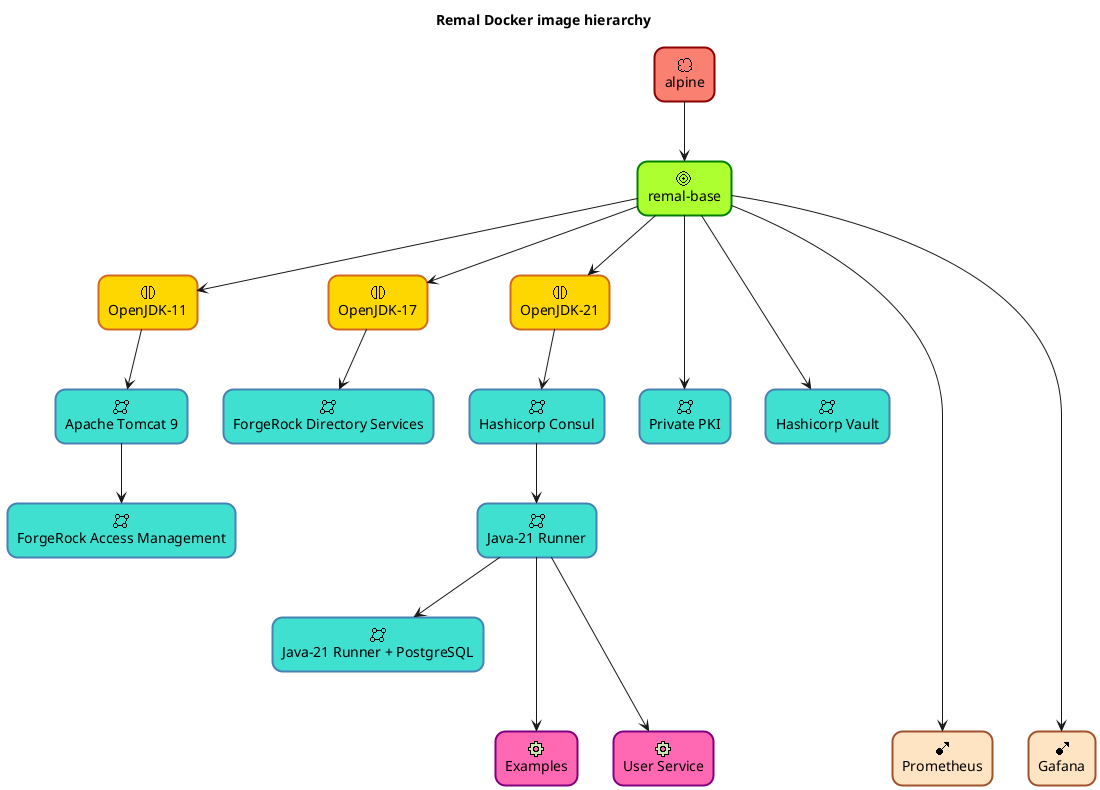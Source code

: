 ' ******************************************************************************
' UML PlantUML diagram that shows the Remal Docker container hierarchy.
'
' Since : July 2023
' Author: Arnold Somogyi <arnold.somogyi@gmail.com>
'
' Copyright (c) 2020-2024 Remal Software and Arnold Somogyi All rights reserved
' ******************************************************************************
@startuml

<style>
  .STYLE_EXTERNAL {
    RoundCorner 20
    LineThickness 2
    LineColor DarkRed
    BackgroundColor Salmon
  }
  .STYLE_BASE {
    RoundCorner 20
    LineThickness 2
    LineColor Green
    BackgroundColor GreenYellow
  }
  .STYLE_CORE {
    RoundCorner 20
    LineThickness 2
    LineColor Chocolate
    BackgroundColor Gold
  }
  .STYLE_INFRA {
    RoundCorner 20
    LineThickness 2
    LineColor SteelBlue
    BackgroundColor Turquoise
  }
  .STYLE_APP {
    RoundCorner 20
    LineThickness 2
    LineColor Purple
    BackgroundColor HotPink
  }
  .STYLE_MONITOR {
    RoundCorner 20
    LineThickness 2
    LineColor Sienna
    BackgroundColor Bisque
  }
</style>

title **Remal Docker image hierarchy**

sprite $JAR_EXTERNAL jar:archimate/meaning
sprite $JAR_BASE     jar:archimate/goal
sprite $JAR_CORE     jar:archimate/interaction
sprite $JAR_INFRA    jar:archimate/network
sprite $JAR_APP      jar:archimate/physical-equipment
sprite $JAR_MONITOR  jar:archimate/assignment

rectangle "alpine"                       as alpine          <<$JAR_EXTERNAL>> <<STYLE_EXTERNAL>>
rectangle "remal-base"                   as base            <<$JAR_BASE>>     <<STYLE_BASE>>
rectangle "OpenJDK-11"                   as java11          <<$JAR_CORE>>     <<STYLE_CORE>>
rectangle "OpenJDK-17"                   as java17          <<$JAR_CORE>>     <<STYLE_CORE>>
rectangle "OpenJDK-21"                   as java21          <<$JAR_CORE>>     <<STYLE_CORE>>
rectangle "Private PKI"                  as pki             <<$JAR_INFRA>>    <<STYLE_INFRA>>
rectangle "Apache Tomcat 9"              as tomcat9         <<$JAR_INFRA>>    <<STYLE_INFRA>>
rectangle "ForgeRock Directory Services" as ds              <<$JAR_INFRA>>    <<STYLE_INFRA>>
rectangle "ForgeRock Access Management"  as am              <<$JAR_INFRA>>    <<STYLE_INFRA>>
rectangle "Hashicorp Vault"              as vault           <<$JAR_INFRA>>    <<STYLE_INFRA>>
rectangle "Hashicorp Consul"             as consul          <<$JAR_INFRA>>    <<STYLE_INFRA>>
rectangle "Hashicorp Consul"             as consul          <<$JAR_INFRA>>    <<STYLE_INFRA>>
rectangle "Java-21 Runner"               as java_runner_21  <<$JAR_INFRA>>    <<STYLE_INFRA>>
rectangle "Java-21 Runner + PostgreSQL"  as java_runner_21p <<$JAR_INFRA>>    <<STYLE_INFRA>>
rectangle "Examples"                     as examples        <<$JAR_APP>>      <<STYLE_APP>>
rectangle "User Service"                 as user_service    <<$JAR_APP>>      <<STYLE_APP>>
rectangle "Prometheus"                   as prometheus      <<$JAR_MONITOR>>  <<STYLE_MONITOR>>
rectangle "Gafana"                       as gafana          <<$JAR_MONITOR>>  <<STYLE_MONITOR>>

alpine           -->   base
base             -->   java11
base             -->   java17
base             -->   java21
base             --->  pki
base             --->  vault
base           ------> prometheus
base           ------> gafana
java11            -->  tomcat9
java17            -->  ds
java21            -->  consul
tomcat9           -->  am
consul            -->  java_runner_21
java_runner_21    -->  java_runner_21p
java_runner_21   --->  examples
java_runner_21   --->  user_service

@enduml
